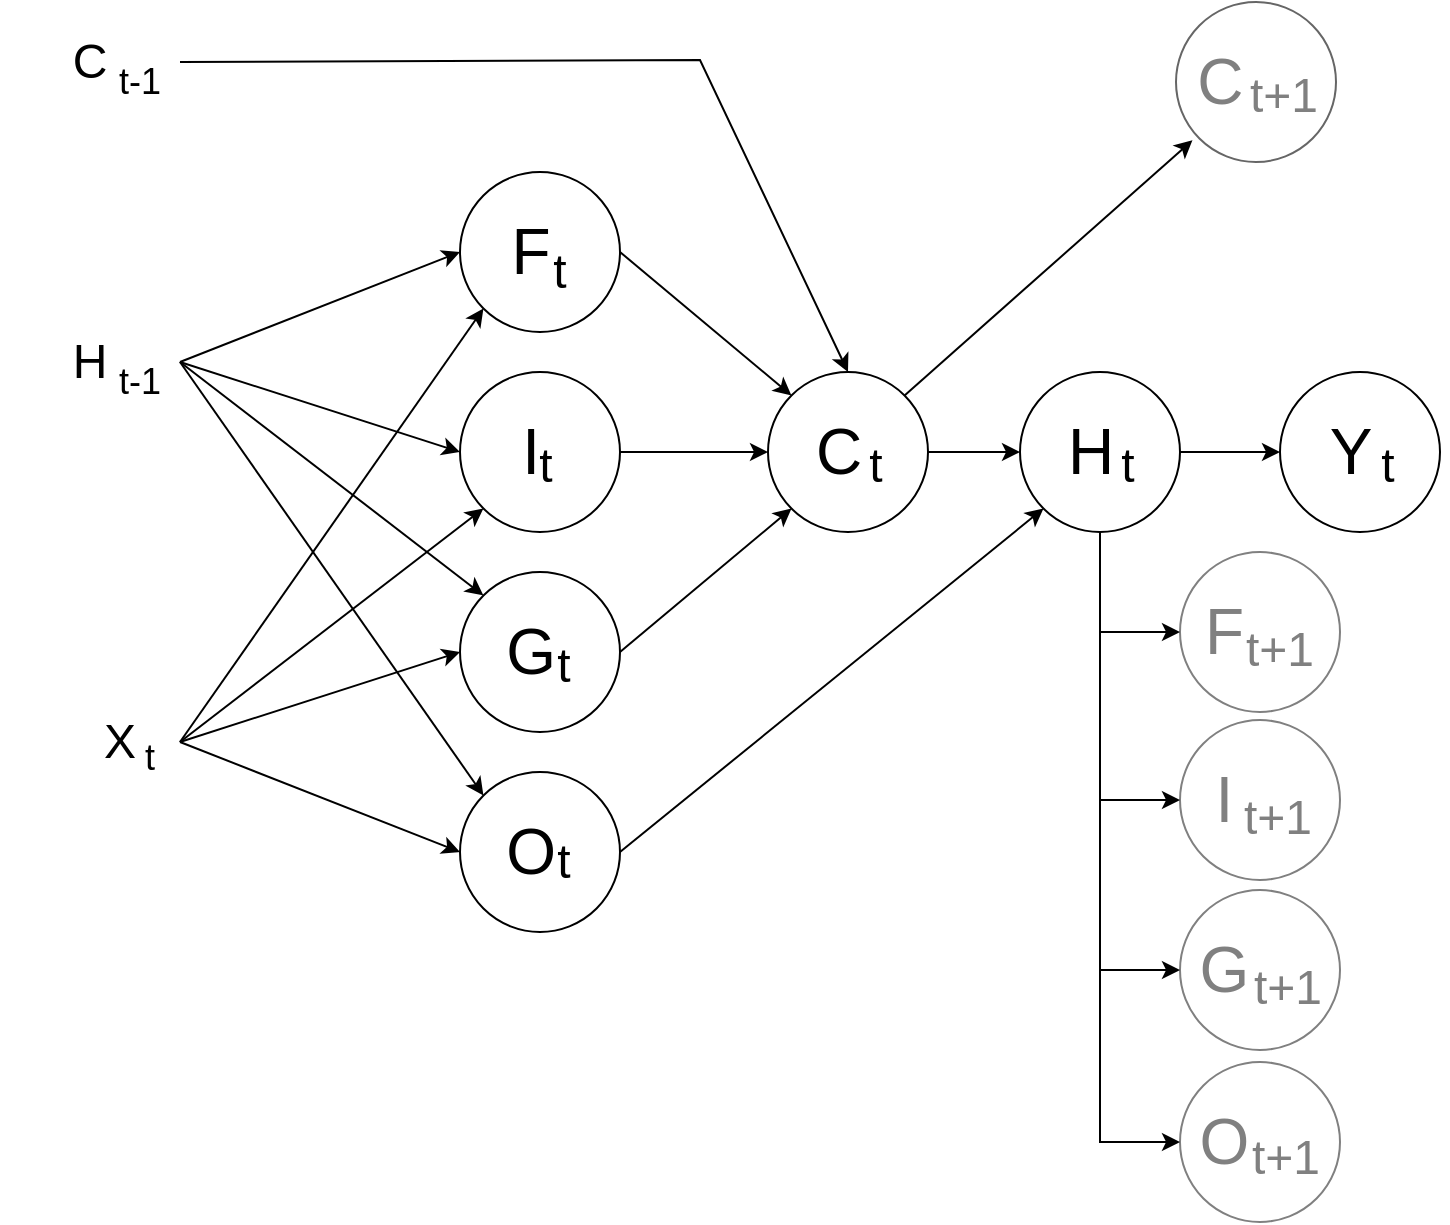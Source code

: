 <mxfile version="24.2.2" type="device">
  <diagram name="Страница — 1" id="Mr-a5qJRFT9egZu9b4EL">
    <mxGraphModel dx="841" dy="493" grid="1" gridSize="1" guides="1" tooltips="1" connect="1" arrows="1" fold="1" page="1" pageScale="1" pageWidth="827" pageHeight="1169" math="0" shadow="0">
      <root>
        <mxCell id="0" />
        <mxCell id="1" parent="0" />
        <mxCell id="11bJmfyxsHX5v0_lypsA-49" value="&lt;font style=&quot;font-size: 32px;&quot;&gt;F&amp;nbsp;&lt;/font&gt;" style="ellipse;whiteSpace=wrap;html=1;aspect=fixed;" vertex="1" parent="1">
          <mxGeometry x="260" y="120" width="80" height="80" as="geometry" />
        </mxCell>
        <mxCell id="11bJmfyxsHX5v0_lypsA-50" value="&lt;font style=&quot;font-size: 32px;&quot;&gt;I&amp;nbsp;&lt;/font&gt;" style="ellipse;whiteSpace=wrap;html=1;aspect=fixed;" vertex="1" parent="1">
          <mxGeometry x="260" y="220" width="80" height="80" as="geometry" />
        </mxCell>
        <mxCell id="11bJmfyxsHX5v0_lypsA-51" value="&lt;font style=&quot;font-size: 32px;&quot;&gt;G&amp;nbsp;&lt;/font&gt;" style="ellipse;whiteSpace=wrap;html=1;aspect=fixed;" vertex="1" parent="1">
          <mxGeometry x="260" y="320" width="80" height="80" as="geometry" />
        </mxCell>
        <mxCell id="11bJmfyxsHX5v0_lypsA-52" value="&lt;font style=&quot;font-size: 32px;&quot;&gt;O&amp;nbsp;&lt;/font&gt;" style="ellipse;whiteSpace=wrap;html=1;aspect=fixed;" vertex="1" parent="1">
          <mxGeometry x="260" y="420" width="80" height="80" as="geometry" />
        </mxCell>
        <mxCell id="11bJmfyxsHX5v0_lypsA-53" value="&lt;font style=&quot;font-size: 24px;&quot;&gt;X&lt;/font&gt;" style="text;html=1;align=center;verticalAlign=middle;whiteSpace=wrap;rounded=0;" vertex="1" parent="1">
          <mxGeometry x="60" y="390" width="60" height="30" as="geometry" />
        </mxCell>
        <mxCell id="11bJmfyxsHX5v0_lypsA-54" value="&lt;font style=&quot;font-size: 18px;&quot;&gt;t&lt;/font&gt;" style="text;html=1;align=center;verticalAlign=middle;whiteSpace=wrap;rounded=0;" vertex="1" parent="1">
          <mxGeometry x="75" y="398" width="60" height="30" as="geometry" />
        </mxCell>
        <mxCell id="11bJmfyxsHX5v0_lypsA-55" value="" style="endArrow=classic;html=1;rounded=0;exitX=1;exitY=0.5;exitDx=0;exitDy=0;entryX=0;entryY=0.5;entryDx=0;entryDy=0;" edge="1" parent="1" source="11bJmfyxsHX5v0_lypsA-53" target="11bJmfyxsHX5v0_lypsA-51">
          <mxGeometry width="50" height="50" relative="1" as="geometry">
            <mxPoint x="280" y="410" as="sourcePoint" />
            <mxPoint x="330" y="360" as="targetPoint" />
          </mxGeometry>
        </mxCell>
        <mxCell id="11bJmfyxsHX5v0_lypsA-56" value="" style="endArrow=classic;html=1;rounded=0;exitX=1;exitY=0.5;exitDx=0;exitDy=0;entryX=0;entryY=0.5;entryDx=0;entryDy=0;" edge="1" parent="1" source="11bJmfyxsHX5v0_lypsA-53" target="11bJmfyxsHX5v0_lypsA-52">
          <mxGeometry width="50" height="50" relative="1" as="geometry">
            <mxPoint x="160" y="460" as="sourcePoint" />
            <mxPoint x="210" y="410" as="targetPoint" />
          </mxGeometry>
        </mxCell>
        <mxCell id="11bJmfyxsHX5v0_lypsA-57" value="" style="endArrow=classic;html=1;rounded=0;exitX=1;exitY=0.5;exitDx=0;exitDy=0;entryX=0;entryY=1;entryDx=0;entryDy=0;" edge="1" parent="1" source="11bJmfyxsHX5v0_lypsA-53" target="11bJmfyxsHX5v0_lypsA-50">
          <mxGeometry width="50" height="50" relative="1" as="geometry">
            <mxPoint x="160" y="300" as="sourcePoint" />
            <mxPoint x="210" y="250" as="targetPoint" />
          </mxGeometry>
        </mxCell>
        <mxCell id="11bJmfyxsHX5v0_lypsA-58" value="" style="endArrow=classic;html=1;rounded=0;exitX=1;exitY=0.5;exitDx=0;exitDy=0;entryX=0;entryY=1;entryDx=0;entryDy=0;" edge="1" parent="1" source="11bJmfyxsHX5v0_lypsA-53" target="11bJmfyxsHX5v0_lypsA-49">
          <mxGeometry width="50" height="50" relative="1" as="geometry">
            <mxPoint x="160" y="340" as="sourcePoint" />
            <mxPoint x="210" y="290" as="targetPoint" />
          </mxGeometry>
        </mxCell>
        <mxCell id="11bJmfyxsHX5v0_lypsA-59" value="&lt;font style=&quot;font-size: 24px;&quot;&gt;H&lt;/font&gt;" style="text;html=1;align=center;verticalAlign=middle;whiteSpace=wrap;rounded=0;" vertex="1" parent="1">
          <mxGeometry x="30" y="200" width="90" height="30" as="geometry" />
        </mxCell>
        <mxCell id="11bJmfyxsHX5v0_lypsA-60" value="" style="endArrow=classic;html=1;rounded=0;exitX=1;exitY=0.5;exitDx=0;exitDy=0;entryX=0;entryY=0.5;entryDx=0;entryDy=0;" edge="1" parent="1" source="11bJmfyxsHX5v0_lypsA-59" target="11bJmfyxsHX5v0_lypsA-49">
          <mxGeometry width="50" height="50" relative="1" as="geometry">
            <mxPoint x="-10" y="330" as="sourcePoint" />
            <mxPoint x="40" y="280" as="targetPoint" />
          </mxGeometry>
        </mxCell>
        <mxCell id="11bJmfyxsHX5v0_lypsA-61" value="" style="endArrow=classic;html=1;rounded=0;exitX=1;exitY=0.5;exitDx=0;exitDy=0;entryX=0;entryY=0.5;entryDx=0;entryDy=0;" edge="1" parent="1" source="11bJmfyxsHX5v0_lypsA-59" target="11bJmfyxsHX5v0_lypsA-50">
          <mxGeometry width="50" height="50" relative="1" as="geometry">
            <mxPoint x="-10" y="330" as="sourcePoint" />
            <mxPoint x="40" y="280" as="targetPoint" />
          </mxGeometry>
        </mxCell>
        <mxCell id="11bJmfyxsHX5v0_lypsA-62" value="" style="endArrow=classic;html=1;rounded=0;exitX=1;exitY=0.5;exitDx=0;exitDy=0;entryX=0;entryY=0;entryDx=0;entryDy=0;" edge="1" parent="1" source="11bJmfyxsHX5v0_lypsA-59" target="11bJmfyxsHX5v0_lypsA-51">
          <mxGeometry width="50" height="50" relative="1" as="geometry">
            <mxPoint x="-10" y="330" as="sourcePoint" />
            <mxPoint x="40" y="280" as="targetPoint" />
          </mxGeometry>
        </mxCell>
        <mxCell id="11bJmfyxsHX5v0_lypsA-63" value="" style="endArrow=classic;html=1;rounded=0;exitX=1;exitY=0.5;exitDx=0;exitDy=0;entryX=0;entryY=0;entryDx=0;entryDy=0;" edge="1" parent="1" source="11bJmfyxsHX5v0_lypsA-59" target="11bJmfyxsHX5v0_lypsA-52">
          <mxGeometry width="50" height="50" relative="1" as="geometry">
            <mxPoint x="-10" y="330" as="sourcePoint" />
            <mxPoint x="40" y="280" as="targetPoint" />
          </mxGeometry>
        </mxCell>
        <mxCell id="11bJmfyxsHX5v0_lypsA-64" value="&lt;font style=&quot;font-size: 18px;&quot;&gt;t-1&lt;/font&gt;" style="text;html=1;align=center;verticalAlign=middle;whiteSpace=wrap;rounded=0;" vertex="1" parent="1">
          <mxGeometry x="70" y="210" width="60" height="30" as="geometry" />
        </mxCell>
        <mxCell id="11bJmfyxsHX5v0_lypsA-65" value="&lt;font style=&quot;font-size: 32px;&quot;&gt;C&amp;nbsp;&lt;/font&gt;" style="ellipse;whiteSpace=wrap;html=1;aspect=fixed;" vertex="1" parent="1">
          <mxGeometry x="414" y="220" width="80" height="80" as="geometry" />
        </mxCell>
        <mxCell id="11bJmfyxsHX5v0_lypsA-66" value="&lt;span style=&quot;font-size: 24px;&quot;&gt;C&lt;/span&gt;" style="text;html=1;align=center;verticalAlign=middle;whiteSpace=wrap;rounded=0;" vertex="1" parent="1">
          <mxGeometry x="30" y="50" width="90" height="30" as="geometry" />
        </mxCell>
        <mxCell id="11bJmfyxsHX5v0_lypsA-67" value="&lt;font style=&quot;font-size: 18px;&quot;&gt;t-1&lt;/font&gt;" style="text;html=1;align=center;verticalAlign=middle;whiteSpace=wrap;rounded=0;" vertex="1" parent="1">
          <mxGeometry x="70" y="60" width="60" height="30" as="geometry" />
        </mxCell>
        <mxCell id="11bJmfyxsHX5v0_lypsA-69" value="" style="endArrow=classic;html=1;rounded=0;exitX=1;exitY=0.5;exitDx=0;exitDy=0;entryX=0.5;entryY=0;entryDx=0;entryDy=0;" edge="1" parent="1" source="11bJmfyxsHX5v0_lypsA-66" target="11bJmfyxsHX5v0_lypsA-65">
          <mxGeometry width="50" height="50" relative="1" as="geometry">
            <mxPoint x="150" y="170" as="sourcePoint" />
            <mxPoint x="200" y="120" as="targetPoint" />
            <Array as="points">
              <mxPoint x="380" y="64" />
            </Array>
          </mxGeometry>
        </mxCell>
        <mxCell id="11bJmfyxsHX5v0_lypsA-70" value="&lt;font style=&quot;font-size: 24px;&quot;&gt;t&lt;/font&gt;" style="text;html=1;align=center;verticalAlign=middle;whiteSpace=wrap;rounded=0;" vertex="1" parent="1">
          <mxGeometry x="438" y="252" width="60" height="30" as="geometry" />
        </mxCell>
        <mxCell id="11bJmfyxsHX5v0_lypsA-71" value="" style="endArrow=classic;html=1;rounded=0;exitX=1;exitY=0.5;exitDx=0;exitDy=0;entryX=0;entryY=0;entryDx=0;entryDy=0;" edge="1" parent="1" source="11bJmfyxsHX5v0_lypsA-49" target="11bJmfyxsHX5v0_lypsA-65">
          <mxGeometry width="50" height="50" relative="1" as="geometry">
            <mxPoint x="380" y="160" as="sourcePoint" />
            <mxPoint x="430" y="110" as="targetPoint" />
          </mxGeometry>
        </mxCell>
        <mxCell id="11bJmfyxsHX5v0_lypsA-72" value="" style="endArrow=classic;html=1;rounded=0;exitX=1;exitY=0.5;exitDx=0;exitDy=0;entryX=0;entryY=0.5;entryDx=0;entryDy=0;" edge="1" parent="1" source="11bJmfyxsHX5v0_lypsA-50" target="11bJmfyxsHX5v0_lypsA-65">
          <mxGeometry width="50" height="50" relative="1" as="geometry">
            <mxPoint x="380" y="160" as="sourcePoint" />
            <mxPoint x="430" y="110" as="targetPoint" />
          </mxGeometry>
        </mxCell>
        <mxCell id="11bJmfyxsHX5v0_lypsA-73" value="" style="endArrow=classic;html=1;rounded=0;exitX=1;exitY=0.5;exitDx=0;exitDy=0;entryX=0;entryY=1;entryDx=0;entryDy=0;" edge="1" parent="1" source="11bJmfyxsHX5v0_lypsA-51" target="11bJmfyxsHX5v0_lypsA-65">
          <mxGeometry width="50" height="50" relative="1" as="geometry">
            <mxPoint x="350" y="350" as="sourcePoint" />
            <mxPoint x="430" y="250" as="targetPoint" />
          </mxGeometry>
        </mxCell>
        <mxCell id="11bJmfyxsHX5v0_lypsA-74" value="&lt;font style=&quot;font-size: 32px;&quot;&gt;F&amp;nbsp; &amp;nbsp;&amp;nbsp;&lt;/font&gt;" style="ellipse;whiteSpace=wrap;html=1;aspect=fixed;strokeColor=#808080;fontColor=#808080;" vertex="1" parent="1">
          <mxGeometry x="620" y="310" width="80" height="80" as="geometry" />
        </mxCell>
        <mxCell id="11bJmfyxsHX5v0_lypsA-75" value="&lt;font style=&quot;font-size: 32px;&quot;&gt;I&amp;nbsp; &amp;nbsp;&amp;nbsp;&lt;/font&gt;" style="ellipse;whiteSpace=wrap;html=1;aspect=fixed;strokeColor=#808080;fontColor=#808080;" vertex="1" parent="1">
          <mxGeometry x="620" y="394" width="80" height="80" as="geometry" />
        </mxCell>
        <mxCell id="11bJmfyxsHX5v0_lypsA-76" value="&lt;font style=&quot;font-size: 32px;&quot;&gt;G&amp;nbsp; &amp;nbsp;&amp;nbsp;&lt;/font&gt;" style="ellipse;whiteSpace=wrap;html=1;aspect=fixed;strokeColor=#808080;fontColor=#808080;" vertex="1" parent="1">
          <mxGeometry x="620" y="479" width="80" height="80" as="geometry" />
        </mxCell>
        <mxCell id="11bJmfyxsHX5v0_lypsA-77" value="&lt;font style=&quot;font-size: 32px;&quot;&gt;O&amp;nbsp; &amp;nbsp;&amp;nbsp;&lt;/font&gt;" style="ellipse;whiteSpace=wrap;html=1;aspect=fixed;strokeColor=#808080;fontColor=#808080;" vertex="1" parent="1">
          <mxGeometry x="620" y="565" width="80" height="80" as="geometry" />
        </mxCell>
        <mxCell id="11bJmfyxsHX5v0_lypsA-78" value="&lt;font style=&quot;font-size: 24px;&quot;&gt;t&lt;/font&gt;" style="text;html=1;align=center;verticalAlign=middle;whiteSpace=wrap;rounded=0;" vertex="1" parent="1">
          <mxGeometry x="280" y="155" width="60" height="30" as="geometry" />
        </mxCell>
        <mxCell id="11bJmfyxsHX5v0_lypsA-79" value="&lt;font style=&quot;font-size: 24px;&quot;&gt;t&lt;/font&gt;" style="text;html=1;align=center;verticalAlign=middle;whiteSpace=wrap;rounded=0;" vertex="1" parent="1">
          <mxGeometry x="273" y="252" width="60" height="30" as="geometry" />
        </mxCell>
        <mxCell id="11bJmfyxsHX5v0_lypsA-80" value="&lt;font style=&quot;font-size: 24px;&quot;&gt;t&lt;/font&gt;" style="text;html=1;align=center;verticalAlign=middle;whiteSpace=wrap;rounded=0;" vertex="1" parent="1">
          <mxGeometry x="282" y="352" width="60" height="30" as="geometry" />
        </mxCell>
        <mxCell id="11bJmfyxsHX5v0_lypsA-81" value="&lt;font style=&quot;font-size: 24px;&quot;&gt;t&lt;/font&gt;" style="text;html=1;align=center;verticalAlign=middle;whiteSpace=wrap;rounded=0;" vertex="1" parent="1">
          <mxGeometry x="282" y="450" width="60" height="30" as="geometry" />
        </mxCell>
        <mxCell id="11bJmfyxsHX5v0_lypsA-82" value="" style="endArrow=classic;html=1;rounded=0;exitX=1;exitY=0.5;exitDx=0;exitDy=0;entryX=0;entryY=1;entryDx=0;entryDy=0;" edge="1" parent="1" source="11bJmfyxsHX5v0_lypsA-52" target="11bJmfyxsHX5v0_lypsA-83">
          <mxGeometry width="50" height="50" relative="1" as="geometry">
            <mxPoint x="380" y="320" as="sourcePoint" />
            <mxPoint x="430" y="270" as="targetPoint" />
          </mxGeometry>
        </mxCell>
        <mxCell id="11bJmfyxsHX5v0_lypsA-83" value="&lt;font style=&quot;font-size: 32px;&quot;&gt;H&amp;nbsp;&lt;/font&gt;" style="ellipse;whiteSpace=wrap;html=1;aspect=fixed;" vertex="1" parent="1">
          <mxGeometry x="540" y="220" width="80" height="80" as="geometry" />
        </mxCell>
        <mxCell id="11bJmfyxsHX5v0_lypsA-84" value="&lt;font style=&quot;font-size: 24px;&quot;&gt;t&lt;/font&gt;" style="text;html=1;align=center;verticalAlign=middle;whiteSpace=wrap;rounded=0;" vertex="1" parent="1">
          <mxGeometry x="564" y="252" width="60" height="30" as="geometry" />
        </mxCell>
        <mxCell id="11bJmfyxsHX5v0_lypsA-85" value="" style="endArrow=classic;html=1;rounded=0;entryX=0;entryY=0.5;entryDx=0;entryDy=0;exitX=1;exitY=0.5;exitDx=0;exitDy=0;" edge="1" parent="1" source="11bJmfyxsHX5v0_lypsA-65" target="11bJmfyxsHX5v0_lypsA-83">
          <mxGeometry width="50" height="50" relative="1" as="geometry">
            <mxPoint x="500" y="290" as="sourcePoint" />
            <mxPoint x="530" y="210" as="targetPoint" />
          </mxGeometry>
        </mxCell>
        <mxCell id="11bJmfyxsHX5v0_lypsA-86" value="&lt;font color=&quot;#808080&quot; style=&quot;font-size: 32px;&quot;&gt;C&amp;nbsp; &amp;nbsp;&amp;nbsp;&lt;/font&gt;" style="ellipse;whiteSpace=wrap;html=1;aspect=fixed;strokeColor=#666666;" vertex="1" parent="1">
          <mxGeometry x="618" y="35" width="80" height="80" as="geometry" />
        </mxCell>
        <mxCell id="11bJmfyxsHX5v0_lypsA-87" value="&lt;font color=&quot;#808080&quot; style=&quot;font-size: 24px;&quot;&gt;t+1&lt;/font&gt;" style="text;html=1;align=center;verticalAlign=middle;whiteSpace=wrap;rounded=0;strokeColor=none;" vertex="1" parent="1">
          <mxGeometry x="642" y="67" width="60" height="30" as="geometry" />
        </mxCell>
        <mxCell id="11bJmfyxsHX5v0_lypsA-88" value="&lt;font style=&quot;font-size: 24px;&quot;&gt;t+1&lt;/font&gt;" style="text;html=1;align=center;verticalAlign=middle;whiteSpace=wrap;rounded=0;strokeColor=none;fontColor=#808080;" vertex="1" parent="1">
          <mxGeometry x="640" y="344" width="60" height="30" as="geometry" />
        </mxCell>
        <mxCell id="11bJmfyxsHX5v0_lypsA-89" value="&lt;font style=&quot;font-size: 24px;&quot;&gt;t+1&lt;/font&gt;" style="text;html=1;align=center;verticalAlign=middle;whiteSpace=wrap;rounded=0;strokeColor=none;fontColor=#808080;" vertex="1" parent="1">
          <mxGeometry x="639" y="428" width="60" height="30" as="geometry" />
        </mxCell>
        <mxCell id="11bJmfyxsHX5v0_lypsA-90" value="&lt;font style=&quot;font-size: 24px;&quot;&gt;t+1&lt;/font&gt;" style="text;html=1;align=center;verticalAlign=middle;whiteSpace=wrap;rounded=0;strokeColor=none;fontColor=#808080;" vertex="1" parent="1">
          <mxGeometry x="644" y="513" width="60" height="30" as="geometry" />
        </mxCell>
        <mxCell id="11bJmfyxsHX5v0_lypsA-91" value="&lt;font style=&quot;font-size: 24px;&quot;&gt;t+1&lt;/font&gt;" style="text;html=1;align=center;verticalAlign=middle;whiteSpace=wrap;rounded=0;strokeColor=none;fontColor=#808080;" vertex="1" parent="1">
          <mxGeometry x="643" y="598" width="60" height="30" as="geometry" />
        </mxCell>
        <mxCell id="11bJmfyxsHX5v0_lypsA-92" value="&lt;font style=&quot;font-size: 32px;&quot;&gt;Y&amp;nbsp;&lt;/font&gt;" style="ellipse;whiteSpace=wrap;html=1;aspect=fixed;" vertex="1" parent="1">
          <mxGeometry x="670" y="220" width="80" height="80" as="geometry" />
        </mxCell>
        <mxCell id="11bJmfyxsHX5v0_lypsA-93" value="&lt;font style=&quot;font-size: 24px;&quot;&gt;t&lt;/font&gt;" style="text;html=1;align=center;verticalAlign=middle;whiteSpace=wrap;rounded=0;" vertex="1" parent="1">
          <mxGeometry x="694" y="252" width="60" height="30" as="geometry" />
        </mxCell>
        <mxCell id="11bJmfyxsHX5v0_lypsA-94" value="" style="endArrow=classic;html=1;rounded=0;exitX=1;exitY=0.5;exitDx=0;exitDy=0;entryX=0;entryY=0.5;entryDx=0;entryDy=0;" edge="1" parent="1" source="11bJmfyxsHX5v0_lypsA-83" target="11bJmfyxsHX5v0_lypsA-92">
          <mxGeometry width="50" height="50" relative="1" as="geometry">
            <mxPoint x="460" y="420" as="sourcePoint" />
            <mxPoint x="510" y="370" as="targetPoint" />
          </mxGeometry>
        </mxCell>
        <mxCell id="11bJmfyxsHX5v0_lypsA-95" value="" style="endArrow=classic;html=1;rounded=0;exitX=0.5;exitY=1;exitDx=0;exitDy=0;entryX=0;entryY=0.5;entryDx=0;entryDy=0;" edge="1" parent="1" source="11bJmfyxsHX5v0_lypsA-83" target="11bJmfyxsHX5v0_lypsA-74">
          <mxGeometry width="50" height="50" relative="1" as="geometry">
            <mxPoint x="610" y="470" as="sourcePoint" />
            <mxPoint x="660" y="420" as="targetPoint" />
            <Array as="points">
              <mxPoint x="580" y="350" />
            </Array>
          </mxGeometry>
        </mxCell>
        <mxCell id="11bJmfyxsHX5v0_lypsA-96" value="" style="endArrow=classic;html=1;rounded=0;exitX=0.5;exitY=1;exitDx=0;exitDy=0;entryX=0;entryY=0.5;entryDx=0;entryDy=0;" edge="1" parent="1" source="11bJmfyxsHX5v0_lypsA-83" target="11bJmfyxsHX5v0_lypsA-75">
          <mxGeometry width="50" height="50" relative="1" as="geometry">
            <mxPoint x="610" y="420" as="sourcePoint" />
            <mxPoint x="660" y="370" as="targetPoint" />
            <Array as="points">
              <mxPoint x="580" y="434" />
            </Array>
          </mxGeometry>
        </mxCell>
        <mxCell id="11bJmfyxsHX5v0_lypsA-97" value="" style="endArrow=classic;html=1;rounded=0;exitX=0.5;exitY=1;exitDx=0;exitDy=0;entryX=0;entryY=0.5;entryDx=0;entryDy=0;" edge="1" parent="1" source="11bJmfyxsHX5v0_lypsA-83" target="11bJmfyxsHX5v0_lypsA-76">
          <mxGeometry width="50" height="50" relative="1" as="geometry">
            <mxPoint x="610" y="420" as="sourcePoint" />
            <mxPoint x="660" y="370" as="targetPoint" />
            <Array as="points">
              <mxPoint x="580" y="519" />
            </Array>
          </mxGeometry>
        </mxCell>
        <mxCell id="11bJmfyxsHX5v0_lypsA-98" value="" style="endArrow=classic;html=1;rounded=0;exitX=0.5;exitY=1;exitDx=0;exitDy=0;entryX=0;entryY=0.5;entryDx=0;entryDy=0;" edge="1" parent="1" source="11bJmfyxsHX5v0_lypsA-83" target="11bJmfyxsHX5v0_lypsA-77">
          <mxGeometry width="50" height="50" relative="1" as="geometry">
            <mxPoint x="610" y="420" as="sourcePoint" />
            <mxPoint x="660" y="370" as="targetPoint" />
            <Array as="points">
              <mxPoint x="580" y="605" />
            </Array>
          </mxGeometry>
        </mxCell>
        <mxCell id="11bJmfyxsHX5v0_lypsA-99" value="" style="endArrow=classic;html=1;rounded=0;exitX=1;exitY=0;exitDx=0;exitDy=0;entryX=0.103;entryY=0.864;entryDx=0;entryDy=0;entryPerimeter=0;" edge="1" parent="1" source="11bJmfyxsHX5v0_lypsA-65" target="11bJmfyxsHX5v0_lypsA-86">
          <mxGeometry width="50" height="50" relative="1" as="geometry">
            <mxPoint x="448" y="219" as="sourcePoint" />
            <mxPoint x="498" y="169" as="targetPoint" />
          </mxGeometry>
        </mxCell>
      </root>
    </mxGraphModel>
  </diagram>
</mxfile>
